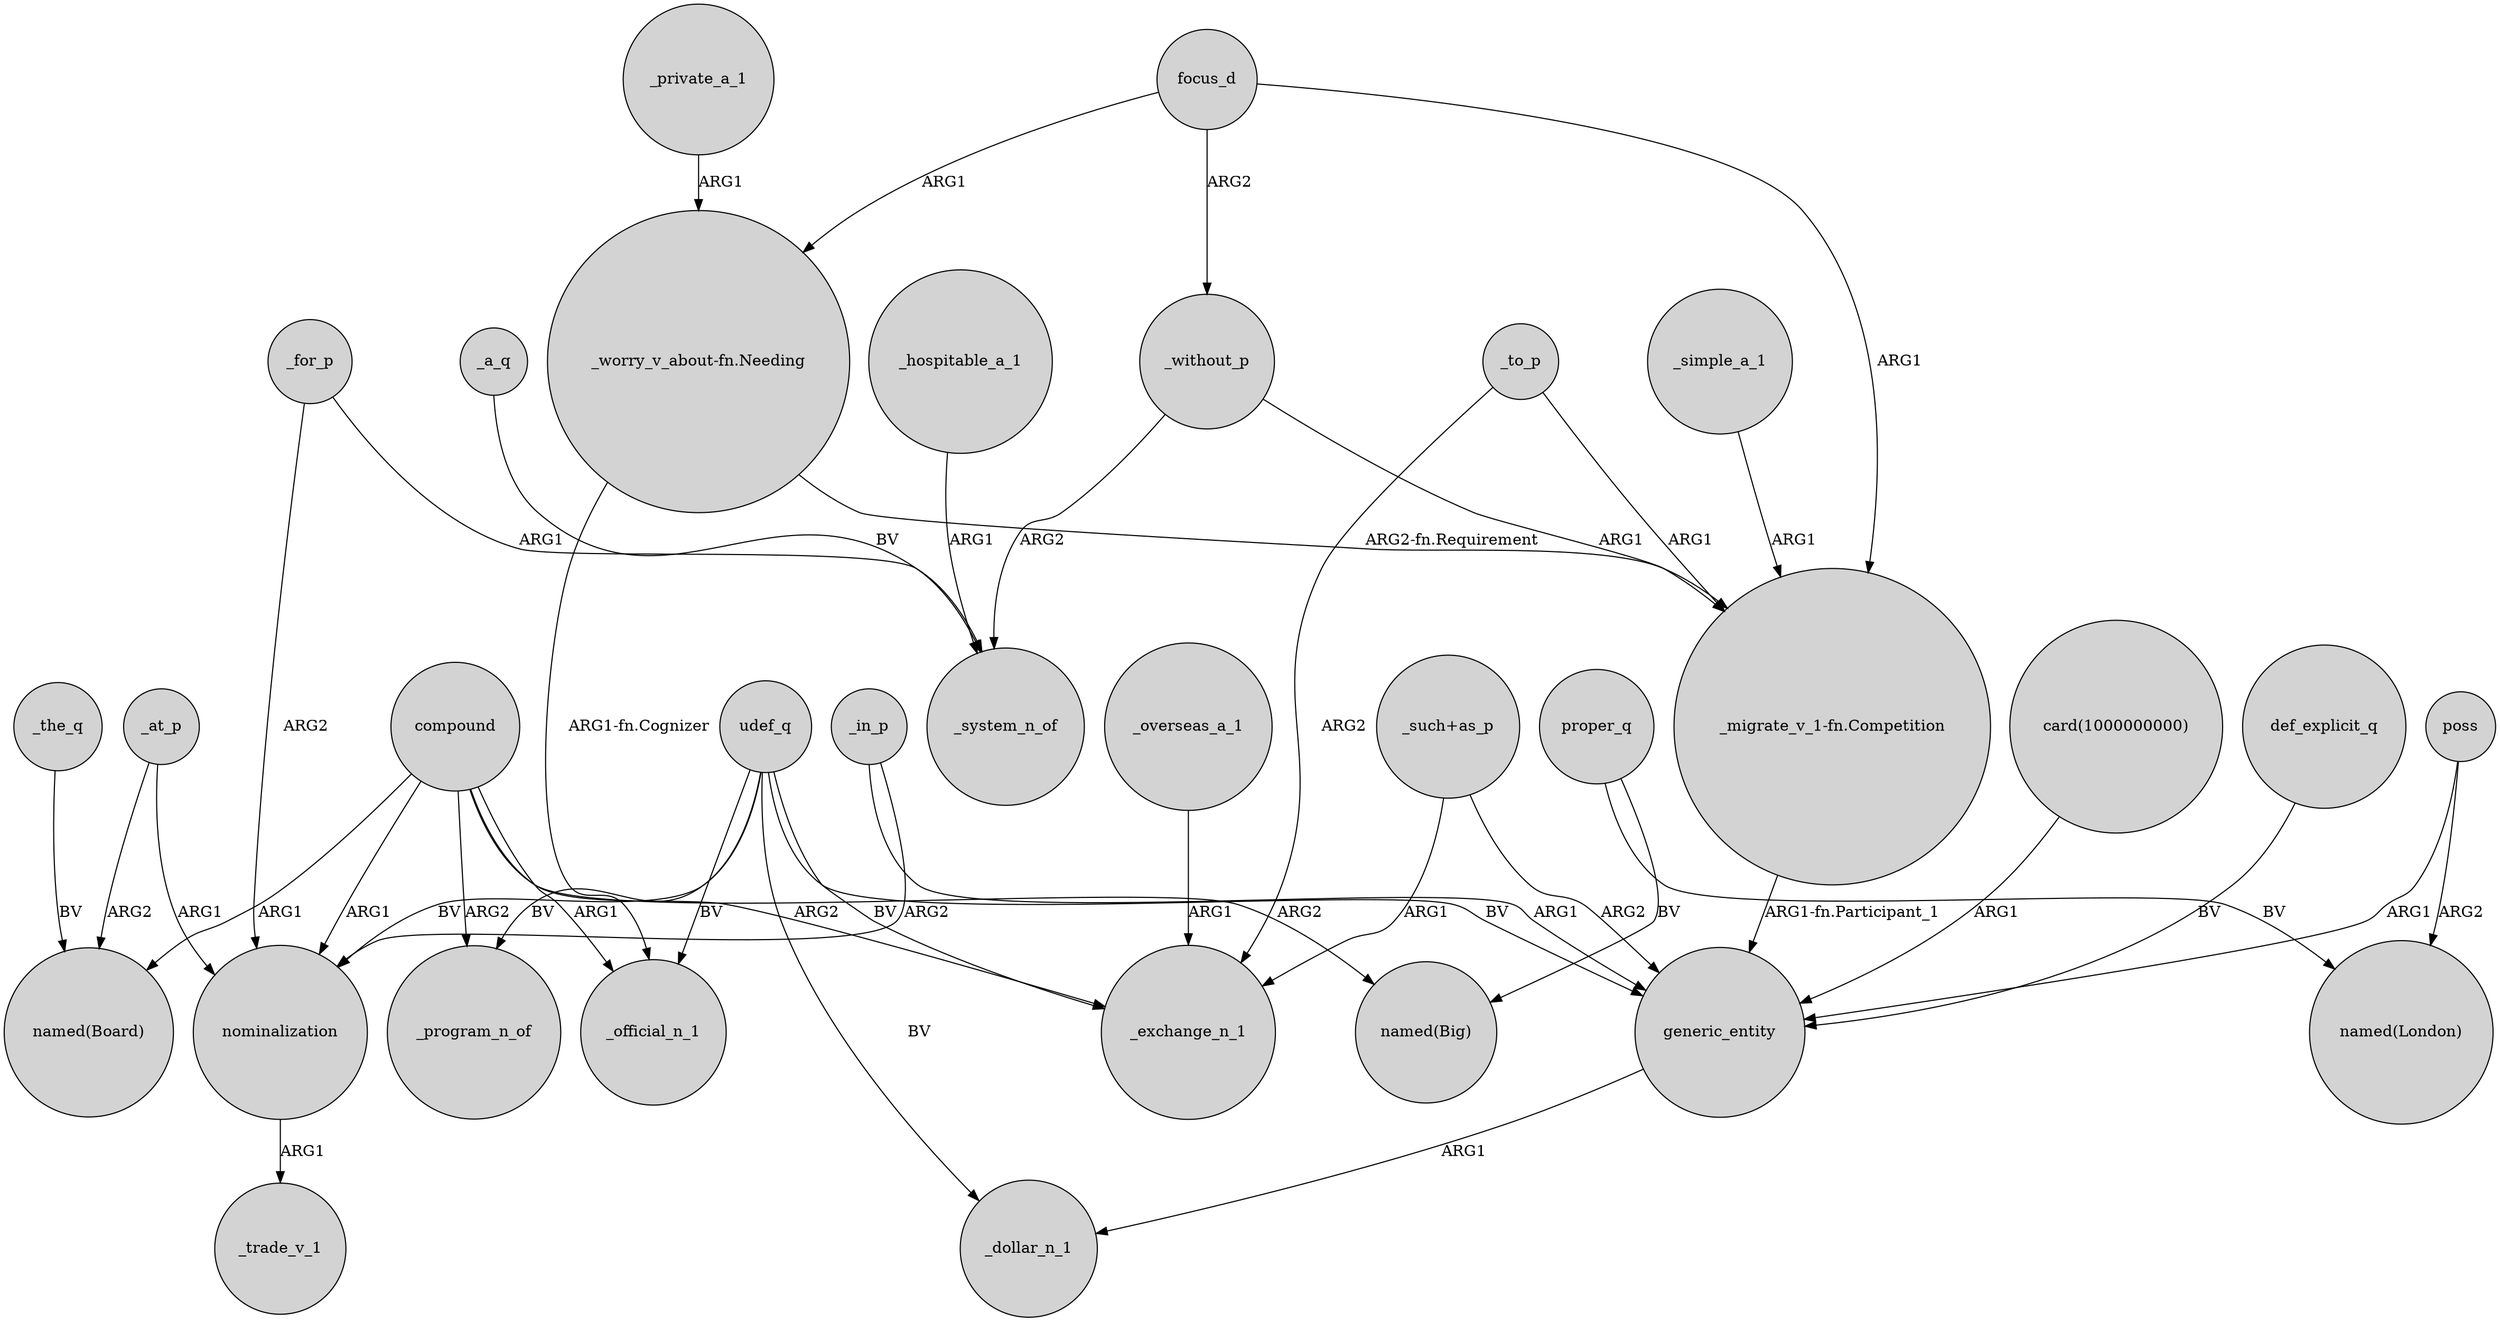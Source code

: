 digraph {
	node [shape=circle style=filled]
	_the_q -> "named(Board)" [label=BV]
	def_explicit_q -> generic_entity [label=BV]
	_to_p -> _exchange_n_1 [label=ARG2]
	compound -> "named(Big)" [label=ARG2]
	_for_p -> _system_n_of [label=ARG1]
	udef_q -> nominalization [label=BV]
	_without_p -> _system_n_of [label=ARG2]
	udef_q -> _exchange_n_1 [label=BV]
	"_such+as_p" -> generic_entity [label=ARG2]
	focus_d -> _without_p [label=ARG2]
	_private_a_1 -> "_worry_v_about-fn.Needing" [label=ARG1]
	generic_entity -> _dollar_n_1 [label=ARG1]
	udef_q -> generic_entity [label=BV]
	udef_q -> _program_n_of [label=BV]
	_in_p -> generic_entity [label=ARG1]
	poss -> generic_entity [label=ARG1]
	compound -> _exchange_n_1 [label=ARG2]
	compound -> _program_n_of [label=ARG2]
	_hospitable_a_1 -> _system_n_of [label=ARG1]
	_without_p -> "_migrate_v_1-fn.Competition" [label=ARG1]
	poss -> "named(London)" [label=ARG2]
	compound -> nominalization [label=ARG1]
	_at_p -> nominalization [label=ARG1]
	_to_p -> "_migrate_v_1-fn.Competition" [label=ARG1]
	_a_q -> _system_n_of [label=BV]
	compound -> _official_n_1 [label=ARG1]
	udef_q -> _dollar_n_1 [label=BV]
	_for_p -> nominalization [label=ARG2]
	_at_p -> "named(Board)" [label=ARG2]
	_simple_a_1 -> "_migrate_v_1-fn.Competition" [label=ARG1]
	"_such+as_p" -> _exchange_n_1 [label=ARG1]
	proper_q -> "named(Big)" [label=BV]
	_overseas_a_1 -> _exchange_n_1 [label=ARG1]
	proper_q -> "named(London)" [label=BV]
	focus_d -> "_migrate_v_1-fn.Competition" [label=ARG1]
	udef_q -> _official_n_1 [label=BV]
	"card(1000000000)" -> generic_entity [label=ARG1]
	"_worry_v_about-fn.Needing" -> _official_n_1 [label="ARG1-fn.Cognizer"]
	compound -> "named(Board)" [label=ARG1]
	_in_p -> nominalization [label=ARG2]
	focus_d -> "_worry_v_about-fn.Needing" [label=ARG1]
	"_migrate_v_1-fn.Competition" -> generic_entity [label="ARG1-fn.Participant_1"]
	nominalization -> _trade_v_1 [label=ARG1]
	"_worry_v_about-fn.Needing" -> "_migrate_v_1-fn.Competition" [label="ARG2-fn.Requirement"]
}
